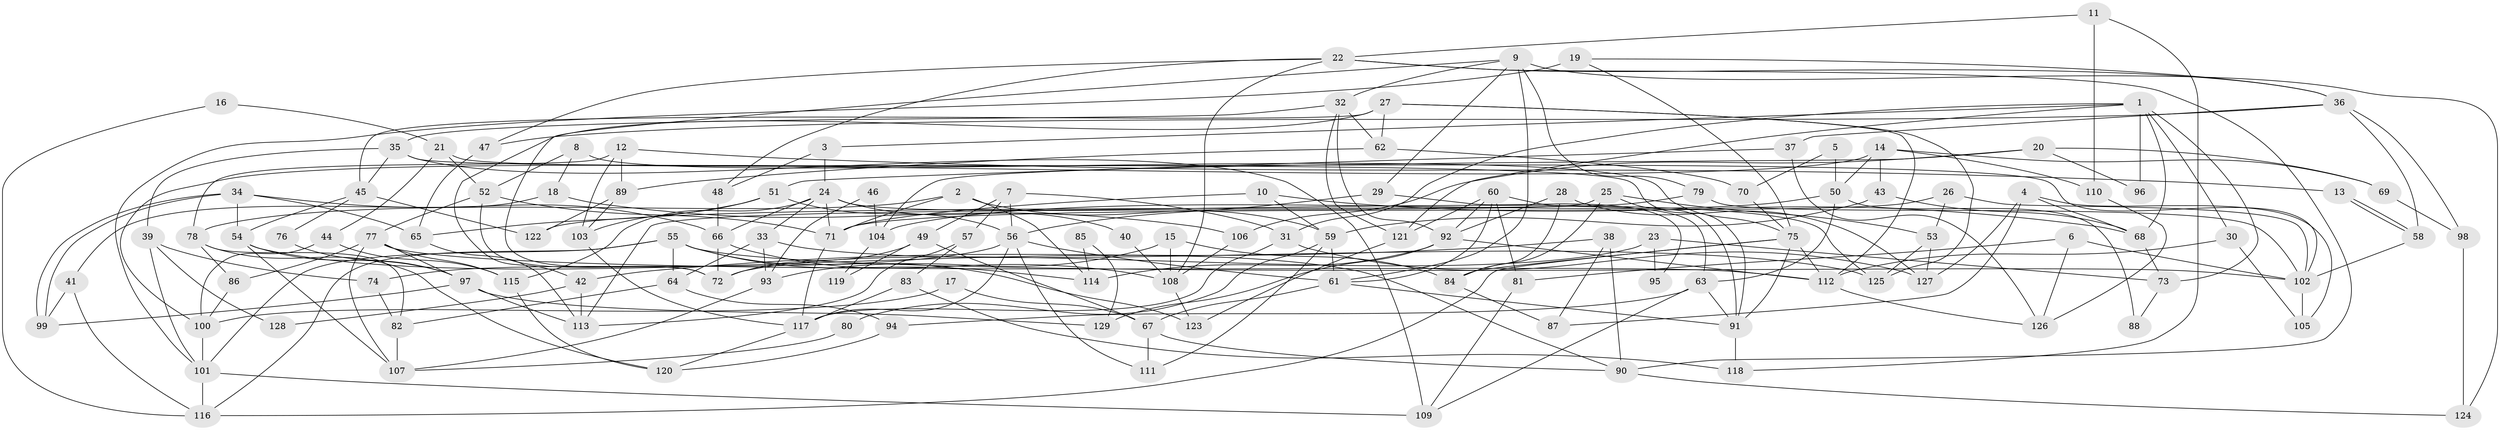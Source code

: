 // Generated by graph-tools (version 1.1) at 2025/36/03/09/25 02:36:03]
// undirected, 129 vertices, 258 edges
graph export_dot {
graph [start="1"]
  node [color=gray90,style=filled];
  1;
  2;
  3;
  4;
  5;
  6;
  7;
  8;
  9;
  10;
  11;
  12;
  13;
  14;
  15;
  16;
  17;
  18;
  19;
  20;
  21;
  22;
  23;
  24;
  25;
  26;
  27;
  28;
  29;
  30;
  31;
  32;
  33;
  34;
  35;
  36;
  37;
  38;
  39;
  40;
  41;
  42;
  43;
  44;
  45;
  46;
  47;
  48;
  49;
  50;
  51;
  52;
  53;
  54;
  55;
  56;
  57;
  58;
  59;
  60;
  61;
  62;
  63;
  64;
  65;
  66;
  67;
  68;
  69;
  70;
  71;
  72;
  73;
  74;
  75;
  76;
  77;
  78;
  79;
  80;
  81;
  82;
  83;
  84;
  85;
  86;
  87;
  88;
  89;
  90;
  91;
  92;
  93;
  94;
  95;
  96;
  97;
  98;
  99;
  100;
  101;
  102;
  103;
  104;
  105;
  106;
  107;
  108;
  109;
  110;
  111;
  112;
  113;
  114;
  115;
  116;
  117;
  118;
  119;
  120;
  121;
  122;
  123;
  124;
  125;
  126;
  127;
  128;
  129;
  1 -- 121;
  1 -- 30;
  1 -- 3;
  1 -- 31;
  1 -- 68;
  1 -- 73;
  1 -- 96;
  2 -- 114;
  2 -- 78;
  2 -- 59;
  2 -- 71;
  3 -- 24;
  3 -- 48;
  4 -- 68;
  4 -- 87;
  4 -- 105;
  4 -- 127;
  5 -- 50;
  5 -- 70;
  6 -- 102;
  6 -- 126;
  6 -- 81;
  7 -- 31;
  7 -- 56;
  7 -- 49;
  7 -- 57;
  8 -- 52;
  8 -- 75;
  8 -- 18;
  9 -- 72;
  9 -- 32;
  9 -- 29;
  9 -- 61;
  9 -- 79;
  9 -- 124;
  10 -- 71;
  10 -- 59;
  10 -- 68;
  11 -- 22;
  11 -- 118;
  11 -- 110;
  12 -- 78;
  12 -- 89;
  12 -- 13;
  12 -- 103;
  13 -- 58;
  13 -- 58;
  14 -- 100;
  14 -- 43;
  14 -- 50;
  14 -- 69;
  14 -- 110;
  15 -- 108;
  15 -- 84;
  15 -- 93;
  16 -- 116;
  16 -- 21;
  17 -- 100;
  17 -- 67;
  18 -- 41;
  18 -- 106;
  19 -- 36;
  19 -- 75;
  19 -- 101;
  20 -- 69;
  20 -- 106;
  20 -- 96;
  20 -- 104;
  21 -- 102;
  21 -- 52;
  21 -- 44;
  22 -- 47;
  22 -- 48;
  22 -- 36;
  22 -- 90;
  22 -- 108;
  23 -- 72;
  23 -- 73;
  23 -- 95;
  24 -- 115;
  24 -- 125;
  24 -- 33;
  24 -- 40;
  24 -- 66;
  24 -- 71;
  25 -- 53;
  25 -- 91;
  25 -- 84;
  25 -- 113;
  26 -- 53;
  26 -- 71;
  26 -- 102;
  27 -- 62;
  27 -- 45;
  27 -- 42;
  27 -- 112;
  27 -- 125;
  28 -- 127;
  28 -- 84;
  28 -- 92;
  29 -- 56;
  29 -- 95;
  30 -- 112;
  30 -- 105;
  31 -- 117;
  31 -- 127;
  32 -- 35;
  32 -- 92;
  32 -- 62;
  32 -- 121;
  33 -- 64;
  33 -- 93;
  33 -- 125;
  34 -- 66;
  34 -- 99;
  34 -- 99;
  34 -- 54;
  34 -- 65;
  35 -- 109;
  35 -- 39;
  35 -- 45;
  35 -- 91;
  36 -- 58;
  36 -- 37;
  36 -- 47;
  36 -- 98;
  37 -- 126;
  37 -- 51;
  38 -- 90;
  38 -- 42;
  38 -- 87;
  39 -- 74;
  39 -- 101;
  39 -- 128;
  40 -- 108;
  41 -- 99;
  41 -- 116;
  42 -- 113;
  42 -- 128;
  43 -- 68;
  43 -- 59;
  44 -- 115;
  44 -- 100;
  45 -- 54;
  45 -- 76;
  45 -- 122;
  46 -- 104;
  46 -- 93;
  47 -- 65;
  48 -- 66;
  49 -- 67;
  49 -- 72;
  49 -- 119;
  50 -- 63;
  50 -- 88;
  50 -- 104;
  51 -- 103;
  51 -- 56;
  51 -- 65;
  52 -- 77;
  52 -- 71;
  52 -- 72;
  53 -- 125;
  53 -- 127;
  54 -- 107;
  54 -- 90;
  54 -- 97;
  55 -- 116;
  55 -- 123;
  55 -- 64;
  55 -- 101;
  55 -- 102;
  55 -- 114;
  56 -- 111;
  56 -- 61;
  56 -- 74;
  56 -- 117;
  57 -- 113;
  57 -- 83;
  58 -- 102;
  59 -- 61;
  59 -- 80;
  59 -- 111;
  60 -- 81;
  60 -- 61;
  60 -- 63;
  60 -- 92;
  60 -- 121;
  61 -- 67;
  61 -- 91;
  62 -- 89;
  62 -- 70;
  63 -- 91;
  63 -- 94;
  63 -- 109;
  64 -- 82;
  64 -- 94;
  65 -- 113;
  66 -- 72;
  66 -- 108;
  67 -- 90;
  67 -- 111;
  68 -- 73;
  69 -- 98;
  70 -- 75;
  71 -- 117;
  73 -- 88;
  74 -- 82;
  75 -- 91;
  75 -- 112;
  75 -- 84;
  75 -- 116;
  76 -- 97;
  77 -- 112;
  77 -- 97;
  77 -- 86;
  77 -- 107;
  77 -- 115;
  78 -- 120;
  78 -- 86;
  78 -- 82;
  79 -- 102;
  79 -- 122;
  80 -- 107;
  81 -- 109;
  82 -- 107;
  83 -- 117;
  83 -- 118;
  84 -- 87;
  85 -- 114;
  85 -- 129;
  86 -- 100;
  89 -- 103;
  89 -- 122;
  90 -- 124;
  91 -- 118;
  92 -- 112;
  92 -- 114;
  92 -- 129;
  93 -- 107;
  94 -- 120;
  97 -- 113;
  97 -- 99;
  97 -- 129;
  98 -- 124;
  100 -- 101;
  101 -- 109;
  101 -- 116;
  102 -- 105;
  103 -- 117;
  104 -- 119;
  106 -- 108;
  108 -- 123;
  110 -- 126;
  112 -- 126;
  115 -- 120;
  117 -- 120;
  121 -- 123;
}
